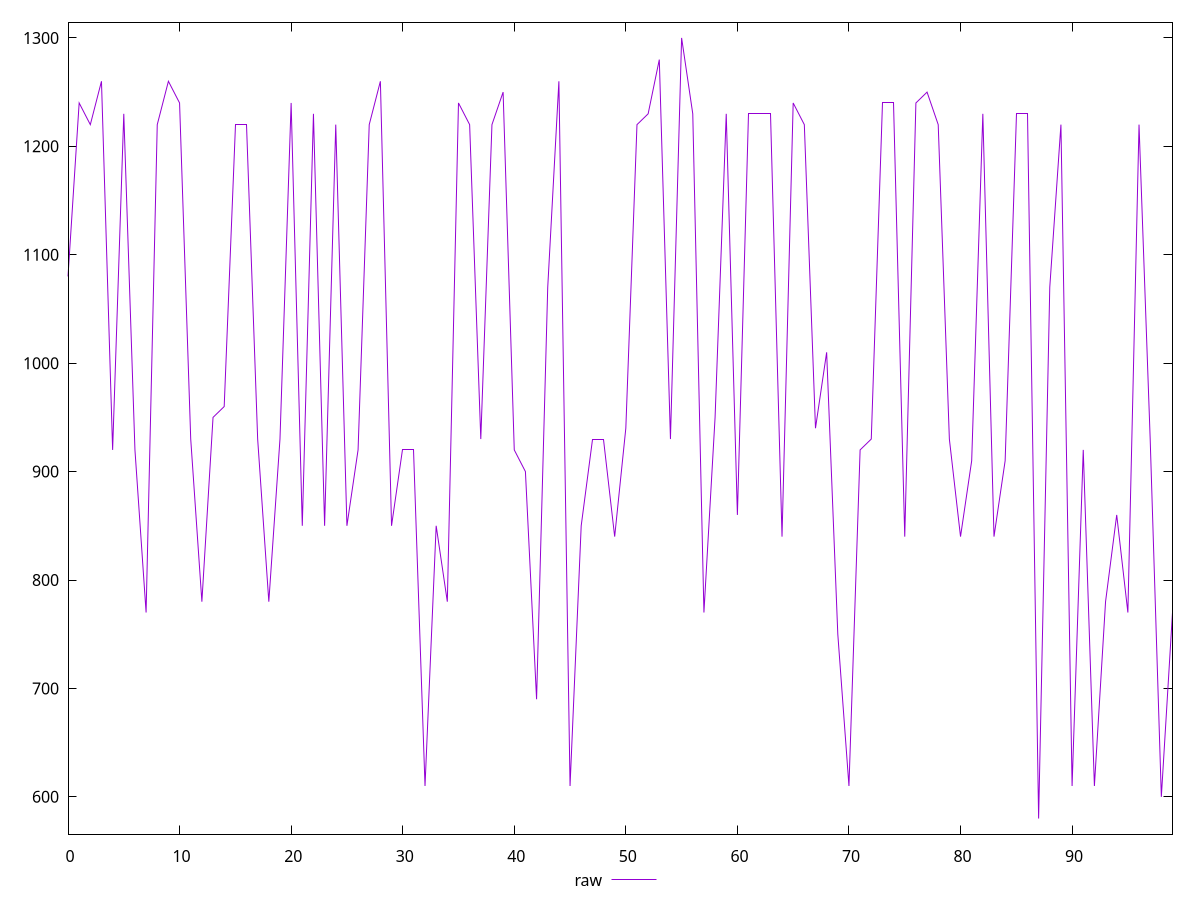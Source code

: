 reset

$raw <<EOF
0 1080
1 1240
2 1220
3 1260
4 920
5 1230
6 920
7 770
8 1220
9 1260
10 1240
11 930
12 780
13 950
14 960
15 1220
16 1220
17 930
18 780
19 930
20 1240
21 850
22 1230
23 850
24 1220
25 850
26 920
27 1220
28 1260
29 850
30 920
31 920
32 610
33 850
34 780
35 1240
36 1220
37 930
38 1220
39 1250
40 920
41 900
42 690
43 1070
44 1260
45 610
46 850
47 930
48 930
49 840
50 940
51 1220
52 1230
53 1280
54 930
55 1300
56 1230
57 770
58 950
59 1230
60 860
61 1230
62 1230
63 1230
64 840
65 1240
66 1220
67 940
68 1010
69 750
70 610
71 920
72 930
73 1240
74 1240
75 840
76 1240
77 1250
78 1220
79 930
80 840
81 910
82 1230
83 840
84 910
85 1230
86 1230
87 580
88 1070
89 1220
90 610
91 920
92 610
93 780
94 860
95 770
96 1220
97 930
98 600
99 770
EOF

set key outside below
set xrange [0:99]
set yrange [565.6:1314.4]
set trange [565.6:1314.4]
set terminal svg size 640, 500 enhanced background rgb 'white'
set output "report_00011_2021-02-09T10:53:21.242Z/uses-http2/samples/pages+cached+noadtech+nomedia+nocss/raw/values.svg"

plot $raw title "raw" with line

reset
